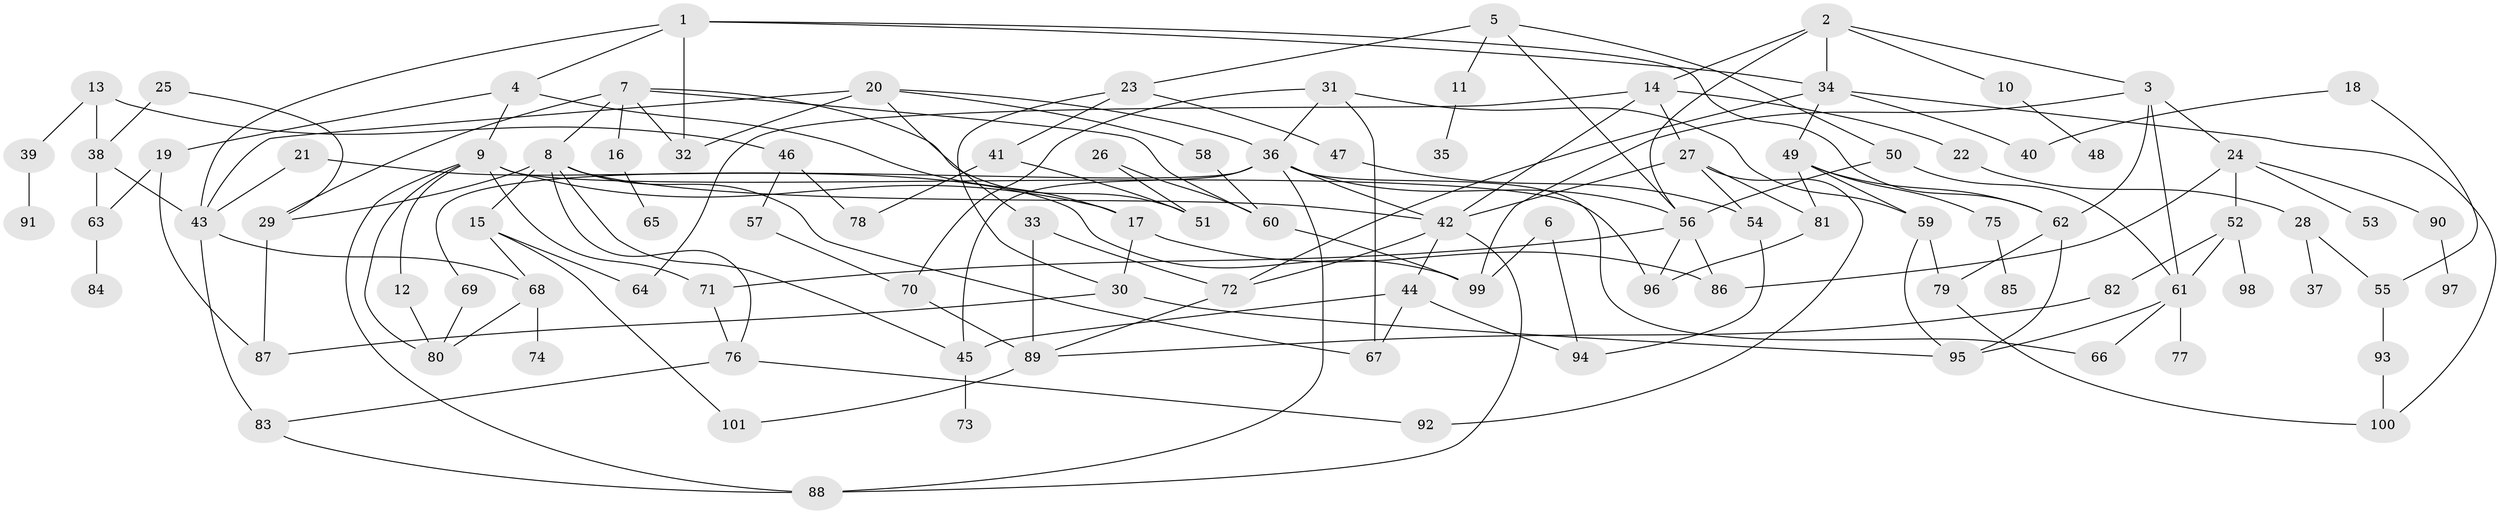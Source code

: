 // original degree distribution, {5: 0.09090909090909091, 3: 0.24475524475524477, 7: 0.04195804195804196, 4: 0.11188811188811189, 6: 0.027972027972027972, 2: 0.2867132867132867, 1: 0.1958041958041958}
// Generated by graph-tools (version 1.1) at 2025/36/03/04/25 23:36:07]
// undirected, 101 vertices, 163 edges
graph export_dot {
  node [color=gray90,style=filled];
  1;
  2;
  3;
  4;
  5;
  6;
  7;
  8;
  9;
  10;
  11;
  12;
  13;
  14;
  15;
  16;
  17;
  18;
  19;
  20;
  21;
  22;
  23;
  24;
  25;
  26;
  27;
  28;
  29;
  30;
  31;
  32;
  33;
  34;
  35;
  36;
  37;
  38;
  39;
  40;
  41;
  42;
  43;
  44;
  45;
  46;
  47;
  48;
  49;
  50;
  51;
  52;
  53;
  54;
  55;
  56;
  57;
  58;
  59;
  60;
  61;
  62;
  63;
  64;
  65;
  66;
  67;
  68;
  69;
  70;
  71;
  72;
  73;
  74;
  75;
  76;
  77;
  78;
  79;
  80;
  81;
  82;
  83;
  84;
  85;
  86;
  87;
  88;
  89;
  90;
  91;
  92;
  93;
  94;
  95;
  96;
  97;
  98;
  99;
  100;
  101;
  1 -- 4 [weight=1.0];
  1 -- 32 [weight=1.0];
  1 -- 34 [weight=1.0];
  1 -- 43 [weight=1.0];
  1 -- 62 [weight=1.0];
  2 -- 3 [weight=1.0];
  2 -- 10 [weight=1.0];
  2 -- 14 [weight=1.0];
  2 -- 34 [weight=1.0];
  2 -- 56 [weight=1.0];
  3 -- 24 [weight=1.0];
  3 -- 61 [weight=1.0];
  3 -- 62 [weight=1.0];
  3 -- 99 [weight=1.0];
  4 -- 9 [weight=1.0];
  4 -- 17 [weight=1.0];
  4 -- 19 [weight=1.0];
  5 -- 11 [weight=1.0];
  5 -- 23 [weight=1.0];
  5 -- 50 [weight=1.0];
  5 -- 56 [weight=1.0];
  6 -- 94 [weight=1.0];
  6 -- 99 [weight=1.0];
  7 -- 8 [weight=1.0];
  7 -- 16 [weight=1.0];
  7 -- 29 [weight=1.0];
  7 -- 32 [weight=1.0];
  7 -- 51 [weight=1.0];
  7 -- 60 [weight=1.0];
  8 -- 15 [weight=1.0];
  8 -- 29 [weight=1.0];
  8 -- 42 [weight=1.0];
  8 -- 45 [weight=1.0];
  8 -- 67 [weight=1.0];
  8 -- 76 [weight=1.0];
  9 -- 12 [weight=1.0];
  9 -- 17 [weight=1.0];
  9 -- 71 [weight=1.0];
  9 -- 80 [weight=1.0];
  9 -- 88 [weight=1.0];
  9 -- 96 [weight=1.0];
  10 -- 48 [weight=1.0];
  11 -- 35 [weight=1.0];
  12 -- 80 [weight=1.0];
  13 -- 38 [weight=1.0];
  13 -- 39 [weight=1.0];
  13 -- 46 [weight=1.0];
  14 -- 22 [weight=1.0];
  14 -- 27 [weight=1.0];
  14 -- 42 [weight=1.0];
  14 -- 64 [weight=1.0];
  15 -- 64 [weight=1.0];
  15 -- 68 [weight=1.0];
  15 -- 101 [weight=1.0];
  16 -- 65 [weight=1.0];
  17 -- 30 [weight=1.0];
  17 -- 86 [weight=1.0];
  18 -- 40 [weight=1.0];
  18 -- 55 [weight=1.0];
  19 -- 63 [weight=1.0];
  19 -- 87 [weight=1.0];
  20 -- 32 [weight=1.0];
  20 -- 33 [weight=1.0];
  20 -- 36 [weight=1.0];
  20 -- 43 [weight=1.0];
  20 -- 58 [weight=1.0];
  21 -- 43 [weight=1.0];
  21 -- 99 [weight=1.0];
  22 -- 28 [weight=1.0];
  23 -- 30 [weight=1.0];
  23 -- 41 [weight=1.0];
  23 -- 47 [weight=1.0];
  24 -- 52 [weight=1.0];
  24 -- 53 [weight=1.0];
  24 -- 86 [weight=1.0];
  24 -- 90 [weight=1.0];
  25 -- 29 [weight=1.0];
  25 -- 38 [weight=1.0];
  26 -- 51 [weight=1.0];
  26 -- 60 [weight=1.0];
  27 -- 42 [weight=1.0];
  27 -- 54 [weight=1.0];
  27 -- 81 [weight=1.0];
  27 -- 92 [weight=1.0];
  28 -- 37 [weight=1.0];
  28 -- 55 [weight=1.0];
  29 -- 87 [weight=1.0];
  30 -- 87 [weight=1.0];
  30 -- 95 [weight=1.0];
  31 -- 36 [weight=1.0];
  31 -- 59 [weight=1.0];
  31 -- 67 [weight=1.0];
  31 -- 70 [weight=1.0];
  33 -- 72 [weight=1.0];
  33 -- 89 [weight=1.0];
  34 -- 40 [weight=1.0];
  34 -- 49 [weight=1.0];
  34 -- 72 [weight=1.0];
  34 -- 100 [weight=1.0];
  36 -- 42 [weight=1.0];
  36 -- 45 [weight=1.0];
  36 -- 56 [weight=1.0];
  36 -- 66 [weight=1.0];
  36 -- 69 [weight=1.0];
  36 -- 88 [weight=1.0];
  38 -- 43 [weight=1.0];
  38 -- 63 [weight=1.0];
  39 -- 91 [weight=1.0];
  41 -- 51 [weight=1.0];
  41 -- 78 [weight=1.0];
  42 -- 44 [weight=1.0];
  42 -- 72 [weight=1.0];
  42 -- 88 [weight=1.0];
  43 -- 68 [weight=1.0];
  43 -- 83 [weight=1.0];
  44 -- 45 [weight=1.0];
  44 -- 67 [weight=1.0];
  44 -- 94 [weight=1.0];
  45 -- 73 [weight=1.0];
  46 -- 57 [weight=1.0];
  46 -- 78 [weight=1.0];
  47 -- 54 [weight=1.0];
  49 -- 59 [weight=1.0];
  49 -- 62 [weight=1.0];
  49 -- 75 [weight=1.0];
  49 -- 81 [weight=1.0];
  50 -- 56 [weight=1.0];
  50 -- 61 [weight=1.0];
  52 -- 61 [weight=1.0];
  52 -- 82 [weight=1.0];
  52 -- 98 [weight=1.0];
  54 -- 94 [weight=1.0];
  55 -- 93 [weight=1.0];
  56 -- 71 [weight=1.0];
  56 -- 86 [weight=1.0];
  56 -- 96 [weight=1.0];
  57 -- 70 [weight=1.0];
  58 -- 60 [weight=1.0];
  59 -- 79 [weight=1.0];
  59 -- 95 [weight=1.0];
  60 -- 99 [weight=1.0];
  61 -- 66 [weight=1.0];
  61 -- 77 [weight=1.0];
  61 -- 95 [weight=1.0];
  62 -- 79 [weight=1.0];
  62 -- 95 [weight=1.0];
  63 -- 84 [weight=1.0];
  68 -- 74 [weight=1.0];
  68 -- 80 [weight=1.0];
  69 -- 80 [weight=1.0];
  70 -- 89 [weight=1.0];
  71 -- 76 [weight=1.0];
  72 -- 89 [weight=1.0];
  75 -- 85 [weight=1.0];
  76 -- 83 [weight=1.0];
  76 -- 92 [weight=1.0];
  79 -- 100 [weight=1.0];
  81 -- 96 [weight=1.0];
  82 -- 89 [weight=1.0];
  83 -- 88 [weight=1.0];
  89 -- 101 [weight=1.0];
  90 -- 97 [weight=1.0];
  93 -- 100 [weight=1.0];
}
